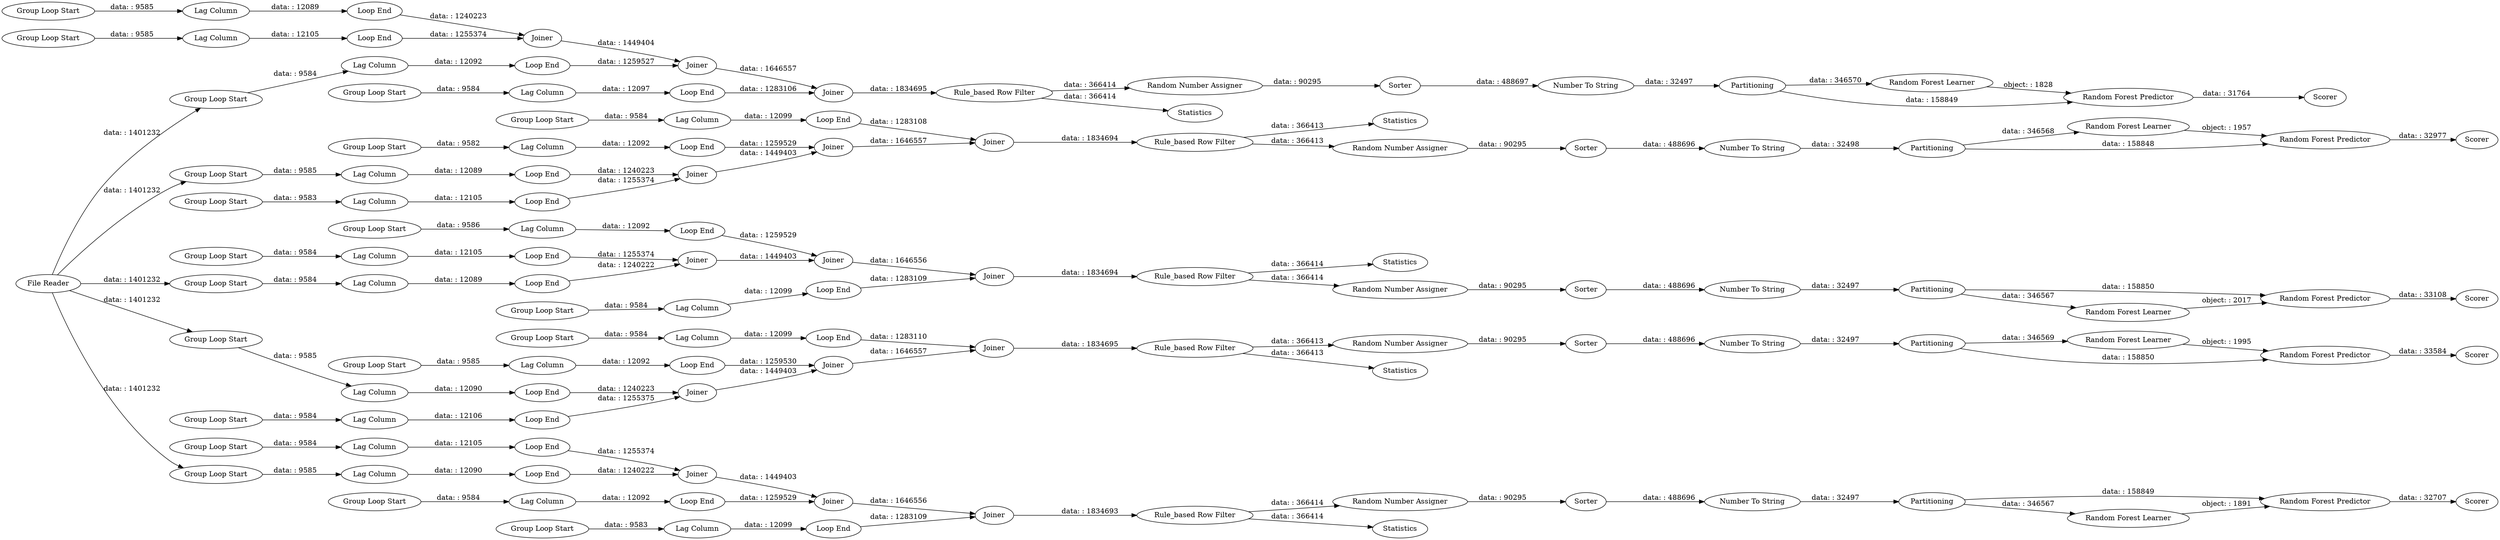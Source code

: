 digraph {
	"-8161421550723390659_43" [label=Partitioning]
	"4601228471827788282_25" [label="Loop End"]
	"-8161421550723390659_21" [label=Partitioning]
	"-8015948754894442185_9" [label=Joiner]
	"-8015948754894442185_16" [label=Joiner]
	"-5908463310692073304_11" [label="Group Loop Start"]
	"-8015948754894442185_17" [label="Rule_based Row Filter"]
	"-5908463310692073304_15" [label="Group Loop Start"]
	"5893515998531751215_19" [label=Sorter]
	"-5908463310692073304_31" [label=Statistics]
	"-7939684075966079882_17" [label="Rule_based Row Filter"]
	"-8161421550723390659_38" [label="Random Forest Learner"]
	"-8015948754894442185_31" [label=Statistics]
	"-8015948754894442185_20" [label="Number To String"]
	"-7939684075966079882_31" [label=Statistics]
	"-5908463310692073304_17" [label="Rule_based Row Filter"]
	"-8015948754894442185_29" [label="Loop End"]
	"4601228471827788282_7" [label="Lag Column"]
	"-8161421550723390659_44" [label=Scorer]
	"5893515998531751215_17" [label="Rule_based Row Filter"]
	"-5908463310692073304_9" [label=Joiner]
	"5893515998531751215_20" [label="Number To String"]
	"-8015948754894442185_27" [label="Loop End"]
	"-8015948754894442185_19" [label=Sorter]
	"-8015948754894442185_28" [label="Lag Column"]
	"-8161421550723390659_24" [label=Scorer]
	"5893515998531751215_8" [label="Group Loop Start"]
	"-8161421550723390659_50" [label=Scorer]
	"-7939684075966079882_16" [label=Joiner]
	"-8161421550723390659_37" [label="Random Forest Predictor"]
	"4601228471827788282_3" [label="Lag Column"]
	"-8161421550723390659_46" [label="Random Forest Learner"]
	"5893515998531751215_29" [label="Loop End"]
	"-7939684075966079882_29" [label="Loop End"]
	"4601228471827788282_30" [label="Lag Column"]
	"4601228471827788282_8" [label="Group Loop Start"]
	"-5908463310692073304_29" [label="Loop End"]
	"-7939684075966079882_2" [label="Group Loop Start"]
	"-5908463310692073304_3" [label="Lag Column"]
	"-7939684075966079882_28" [label="Lag Column"]
	"-8161421550723390659_51" [label=Partitioning]
	"-8015948754894442185_11" [label="Group Loop Start"]
	"-5908463310692073304_19" [label=Sorter]
	"-5908463310692073304_28" [label="Lag Column"]
	"5893515998531751215_15" [label="Group Loop Start"]
	"4601228471827788282_26" [label="Loop End"]
	"-8161421550723390659_49" [label="Random Forest Predictor"]
	"5893515998531751215_25" [label="Loop End"]
	"-7939684075966079882_3" [label="Lag Column"]
	"-8015948754894442185_26" [label="Loop End"]
	"5893515998531751215_5" [label=Joiner]
	"4601228471827788282_5" [label=Joiner]
	"-8161421550723390659_36" [label=Scorer]
	"-8015948754894442185_7" [label="Lag Column"]
	"-8015948754894442185_30" [label="Lag Column"]
	"5893515998531751215_3" [label="Lag Column"]
	"4601228471827788282_15" [label="Group Loop Start"]
	"-7939684075966079882_11" [label="Group Loop Start"]
	"-5908463310692073304_7" [label="Lag Column"]
	"-7939684075966079882_30" [label="Lag Column"]
	"5893515998531751215_30" [label="Lag Column"]
	"-5908463310692073304_30" [label="Lag Column"]
	"-5908463310692073304_27" [label="Loop End"]
	"-8161421550723390659_48" [label="Random Forest Learner"]
	"-7939684075966079882_9" [label=Joiner]
	"4601228471827788282_2" [label="Group Loop Start"]
	"4601228471827788282_29" [label="Loop End"]
	"-7939684075966079882_18" [label="Random Number Assigner"]
	"-8161421550723390659_40" [label=Scorer]
	"5893515998531751215_28" [label="Lag Column"]
	"4601228471827788282_11" [label="Group Loop Start"]
	"-7939684075966079882_7" [label="Lag Column"]
	"-7939684075966079882_25" [label="Loop End"]
	"-7939684075966079882_15" [label="Group Loop Start"]
	"-7939684075966079882_8" [label="Group Loop Start"]
	"-7939684075966079882_26" [label="Loop End"]
	"-8015948754894442185_3" [label="Lag Column"]
	"-8161421550723390659_22" [label="Random Forest Learner"]
	"-5908463310692073304_20" [label="Number To String"]
	"-8015948754894442185_25" [label="Loop End"]
	"5893515998531751215_16" [label=Joiner]
	"4601228471827788282_19" [label=Sorter]
	"5893515998531751215_2" [label="Group Loop Start"]
	"-5908463310692073304_16" [label=Joiner]
	"-8161421550723390659_23" [label="Random Forest Predictor"]
	"5893515998531751215_18" [label="Random Number Assigner"]
	"-8161421550723390659_47" [label=Partitioning]
	"-5908463310692073304_8" [label="Group Loop Start"]
	"4601228471827788282_17" [label="Rule_based Row Filter"]
	"-7939684075966079882_27" [label="Loop End"]
	"-8161421550723390659_39" [label=Partitioning]
	"-8161421550723390659_1" [label="File Reader"]
	"-8015948754894442185_8" [label="Group Loop Start"]
	"5893515998531751215_9" [label=Joiner]
	"4601228471827788282_20" [label="Number To String"]
	"5893515998531751215_26" [label="Loop End"]
	"-7939684075966079882_20" [label="Number To String"]
	"-7939684075966079882_5" [label=Joiner]
	"-5908463310692073304_18" [label="Random Number Assigner"]
	"-5908463310692073304_25" [label="Loop End"]
	"4601228471827788282_18" [label="Random Number Assigner"]
	"-8015948754894442185_18" [label="Random Number Assigner"]
	"-7939684075966079882_19" [label=Sorter]
	"4601228471827788282_28" [label="Lag Column"]
	"-8161421550723390659_41" [label="Random Forest Predictor"]
	"-8161421550723390659_42" [label="Random Forest Learner"]
	"4601228471827788282_27" [label="Loop End"]
	"4601228471827788282_31" [label=Statistics]
	"-5908463310692073304_2" [label="Group Loop Start"]
	"-8015948754894442185_15" [label="Group Loop Start"]
	"-5908463310692073304_26" [label="Loop End"]
	"4601228471827788282_16" [label=Joiner]
	"-8161421550723390659_45" [label="Random Forest Predictor"]
	"-8015948754894442185_2" [label="Group Loop Start"]
	"4601228471827788282_9" [label=Joiner]
	"5893515998531751215_31" [label=Statistics]
	"5893515998531751215_11" [label="Group Loop Start"]
	"-5908463310692073304_5" [label=Joiner]
	"5893515998531751215_7" [label="Lag Column"]
	"-8015948754894442185_5" [label=Joiner]
	"5893515998531751215_27" [label="Loop End"]
	"4601228471827788282_9" -> "4601228471827788282_16" [label="data: : 1646557"]
	"4601228471827788282_7" -> "4601228471827788282_26" [label="data: : 12105"]
	"4601228471827788282_26" -> "4601228471827788282_5" [label="data: : 1255374"]
	"-5908463310692073304_30" -> "-5908463310692073304_29" [label="data: : 12099"]
	"-7939684075966079882_3" -> "-7939684075966079882_25" [label="data: : 12089"]
	"5893515998531751215_25" -> "5893515998531751215_5" [label="data: : 1240222"]
	"-5908463310692073304_3" -> "-5908463310692073304_25" [label="data: : 12090"]
	"5893515998531751215_7" -> "5893515998531751215_26" [label="data: : 12105"]
	"-7939684075966079882_25" -> "-7939684075966079882_5" [label="data: : 1240223"]
	"5893515998531751215_17" -> "5893515998531751215_18" [label="data: : 366414"]
	"-8161421550723390659_46" -> "-8161421550723390659_45" [label="object: : 1891"]
	"-8161421550723390659_51" -> "-8161421550723390659_48" [label="data: : 346569"]
	"5893515998531751215_15" -> "5893515998531751215_30" [label="data: : 9584"]
	"-7939684075966079882_15" -> "-7939684075966079882_30" [label="data: : 9584"]
	"-7939684075966079882_27" -> "-7939684075966079882_9" [label="data: : 1259529"]
	"-7939684075966079882_5" -> "-7939684075966079882_9" [label="data: : 1449403"]
	"-8161421550723390659_43" -> "-8161421550723390659_42" [label="data: : 346568"]
	"-8015948754894442185_3" -> "-8015948754894442185_25" [label="data: : 12090"]
	"4601228471827788282_15" -> "4601228471827788282_30" [label="data: : 9584"]
	"-8015948754894442185_7" -> "-8015948754894442185_26" [label="data: : 12105"]
	"-8161421550723390659_22" -> "-8161421550723390659_23" [label="object: : 1828"]
	"-5908463310692073304_9" -> "-5908463310692073304_16" [label="data: : 1646557"]
	"5893515998531751215_28" -> "5893515998531751215_27" [label="data: : 12092"]
	"4601228471827788282_8" -> "4601228471827788282_7" [label="data: : 9585"]
	"-8015948754894442185_26" -> "-8015948754894442185_5" [label="data: : 1255374"]
	"-5908463310692073304_20" -> "-8161421550723390659_51" [label="data: : 32497"]
	"5893515998531751215_16" -> "5893515998531751215_17" [label="data: : 1834694"]
	"-8015948754894442185_9" -> "-8015948754894442185_16" [label="data: : 1646556"]
	"-8015948754894442185_17" -> "-8015948754894442185_18" [label="data: : 366414"]
	"-5908463310692073304_7" -> "-5908463310692073304_26" [label="data: : 12106"]
	"4601228471827788282_3" -> "4601228471827788282_25" [label="data: : 12089"]
	"5893515998531751215_29" -> "5893515998531751215_16" [label="data: : 1283109"]
	"-7939684075966079882_9" -> "-7939684075966079882_16" [label="data: : 1646557"]
	"-7939684075966079882_7" -> "-7939684075966079882_26" [label="data: : 12105"]
	"-5908463310692073304_29" -> "-5908463310692073304_16" [label="data: : 1283110"]
	"-8015948754894442185_27" -> "-8015948754894442185_9" [label="data: : 1259529"]
	"-8015948754894442185_29" -> "-8015948754894442185_16" [label="data: : 1283109"]
	"-8161421550723390659_42" -> "-8161421550723390659_41" [label="object: : 1957"]
	"5893515998531751215_5" -> "5893515998531751215_9" [label="data: : 1449403"]
	"-7939684075966079882_16" -> "-7939684075966079882_17" [label="data: : 1834694"]
	"5893515998531751215_18" -> "5893515998531751215_19" [label="data: : 90295"]
	"5893515998531751215_8" -> "5893515998531751215_7" [label="data: : 9584"]
	"-5908463310692073304_15" -> "-5908463310692073304_30" [label="data: : 9584"]
	"-8161421550723390659_47" -> "-8161421550723390659_46" [label="data: : 346567"]
	"4601228471827788282_30" -> "4601228471827788282_29" [label="data: : 12097"]
	"-5908463310692073304_17" -> "-5908463310692073304_18" [label="data: : 366413"]
	"4601228471827788282_20" -> "-8161421550723390659_21" [label="data: : 32497"]
	"-5908463310692073304_28" -> "-5908463310692073304_27" [label="data: : 12092"]
	"5893515998531751215_20" -> "-8161421550723390659_39" [label="data: : 32497"]
	"5893515998531751215_27" -> "5893515998531751215_9" [label="data: : 1259529"]
	"-8161421550723390659_21" -> "-8161421550723390659_22" [label="data: : 346570"]
	"-8161421550723390659_23" -> "-8161421550723390659_24" [label="data: : 31764"]
	"4601228471827788282_19" -> "4601228471827788282_20" [label="data: : 488697"]
	"-8015948754894442185_30" -> "-8015948754894442185_29" [label="data: : 12099"]
	"-8161421550723390659_1" -> "-8015948754894442185_2" [label="data: : 1401232"]
	"-8161421550723390659_41" -> "-8161421550723390659_40" [label="data: : 32977"]
	"5893515998531751215_2" -> "5893515998531751215_3" [label="data: : 9584"]
	"-7939684075966079882_28" -> "-7939684075966079882_27" [label="data: : 12092"]
	"4601228471827788282_18" -> "4601228471827788282_19" [label="data: : 90295"]
	"-8015948754894442185_2" -> "-8015948754894442185_3" [label="data: : 9585"]
	"4601228471827788282_29" -> "4601228471827788282_16" [label="data: : 1283106"]
	"-8161421550723390659_39" -> "-8161421550723390659_37" [label="data: : 158850"]
	"-8015948754894442185_5" -> "-8015948754894442185_9" [label="data: : 1449403"]
	"5893515998531751215_26" -> "5893515998531751215_5" [label="data: : 1255374"]
	"-8015948754894442185_18" -> "-8015948754894442185_19" [label="data: : 90295"]
	"-8161421550723390659_21" -> "-8161421550723390659_23" [label="data: : 158849"]
	"-8015948754894442185_28" -> "-8015948754894442185_27" [label="data: : 12092"]
	"-5908463310692073304_17" -> "-5908463310692073304_31" [label="data: : 366413"]
	"4601228471827788282_25" -> "4601228471827788282_5" [label="data: : 1240223"]
	"-7939684075966079882_17" -> "-7939684075966079882_31" [label="data: : 366413"]
	"-8015948754894442185_11" -> "-8015948754894442185_28" [label="data: : 9584"]
	"-5908463310692073304_19" -> "-5908463310692073304_20" [label="data: : 488696"]
	"4601228471827788282_11" -> "4601228471827788282_28" [label="data: : 9584"]
	"-8015948754894442185_20" -> "-8161421550723390659_47" [label="data: : 32497"]
	"-7939684075966079882_17" -> "-7939684075966079882_18" [label="data: : 366413"]
	"-7939684075966079882_8" -> "-7939684075966079882_7" [label="data: : 9583"]
	"4601228471827788282_17" -> "4601228471827788282_31" [label="data: : 366414"]
	"-5908463310692073304_16" -> "-5908463310692073304_17" [label="data: : 1834695"]
	"4601228471827788282_2" -> "4601228471827788282_3" [label="data: : 9585"]
	"-8161421550723390659_1" -> "5893515998531751215_2" [label="data: : 1401232"]
	"-8161421550723390659_38" -> "-8161421550723390659_37" [label="object: : 2017"]
	"-5908463310692073304_25" -> "-5908463310692073304_5" [label="data: : 1240223"]
	"-8015948754894442185_19" -> "-8015948754894442185_20" [label="data: : 488696"]
	"5893515998531751215_11" -> "5893515998531751215_28" [label="data: : 9586"]
	"-7939684075966079882_20" -> "-8161421550723390659_43" [label="data: : 32498"]
	"4601228471827788282_16" -> "4601228471827788282_17" [label="data: : 1834695"]
	"-7939684075966079882_19" -> "-7939684075966079882_20" [label="data: : 488696"]
	"5893515998531751215_19" -> "5893515998531751215_20" [label="data: : 488696"]
	"-7939684075966079882_30" -> "-7939684075966079882_29" [label="data: : 12099"]
	"5893515998531751215_9" -> "5893515998531751215_16" [label="data: : 1646556"]
	"-8161421550723390659_49" -> "-8161421550723390659_50" [label="data: : 33584"]
	"5893515998531751215_3" -> "5893515998531751215_25" [label="data: : 12089"]
	"-8161421550723390659_37" -> "-8161421550723390659_36" [label="data: : 33108"]
	"-8161421550723390659_45" -> "-8161421550723390659_44" [label="data: : 32707"]
	"-5908463310692073304_27" -> "-5908463310692073304_9" [label="data: : 1259530"]
	"4601228471827788282_5" -> "4601228471827788282_9" [label="data: : 1449404"]
	"-8161421550723390659_47" -> "-8161421550723390659_45" [label="data: : 158849"]
	"4601228471827788282_28" -> "4601228471827788282_27" [label="data: : 12092"]
	"-5908463310692073304_11" -> "-5908463310692073304_28" [label="data: : 9585"]
	"-8161421550723390659_1" -> "-7939684075966079882_2" [label="data: : 1401232"]
	"-8015948754894442185_17" -> "-8015948754894442185_31" [label="data: : 366414"]
	"-7939684075966079882_11" -> "-7939684075966079882_28" [label="data: : 9582"]
	"-5908463310692073304_2" -> "-5908463310692073304_3" [label="data: : 9585"]
	"-7939684075966079882_18" -> "-7939684075966079882_19" [label="data: : 90295"]
	"-7939684075966079882_2" -> "-7939684075966079882_3" [label="data: : 9585"]
	"-7939684075966079882_26" -> "-7939684075966079882_5" [label="data: : 1255374"]
	"-5908463310692073304_18" -> "-5908463310692073304_19" [label="data: : 90295"]
	"-5908463310692073304_26" -> "-5908463310692073304_5" [label="data: : 1255375"]
	"-8161421550723390659_48" -> "-8161421550723390659_49" [label="object: : 1995"]
	"-5908463310692073304_5" -> "-5908463310692073304_9" [label="data: : 1449403"]
	"-8161421550723390659_1" -> "4601228471827788282_11" [label="data: : 1401232"]
	"5893515998531751215_17" -> "5893515998531751215_31" [label="data: : 366414"]
	"-8015948754894442185_16" -> "-8015948754894442185_17" [label="data: : 1834693"]
	"-8161421550723390659_43" -> "-8161421550723390659_41" [label="data: : 158848"]
	"4601228471827788282_17" -> "4601228471827788282_18" [label="data: : 366414"]
	"-8015948754894442185_8" -> "-8015948754894442185_7" [label="data: : 9584"]
	"-8161421550723390659_51" -> "-8161421550723390659_49" [label="data: : 158850"]
	"-7939684075966079882_29" -> "-7939684075966079882_16" [label="data: : 1283108"]
	"-8015948754894442185_25" -> "-8015948754894442185_5" [label="data: : 1240222"]
	"-8161421550723390659_39" -> "-8161421550723390659_38" [label="data: : 346567"]
	"-5908463310692073304_8" -> "-5908463310692073304_7" [label="data: : 9584"]
	"4601228471827788282_27" -> "4601228471827788282_9" [label="data: : 1259527"]
	"-8015948754894442185_15" -> "-8015948754894442185_30" [label="data: : 9583"]
	"-8161421550723390659_1" -> "-5908463310692073304_2" [label="data: : 1401232"]
	"5893515998531751215_30" -> "5893515998531751215_29" [label="data: : 12099"]
	rankdir=LR
}
